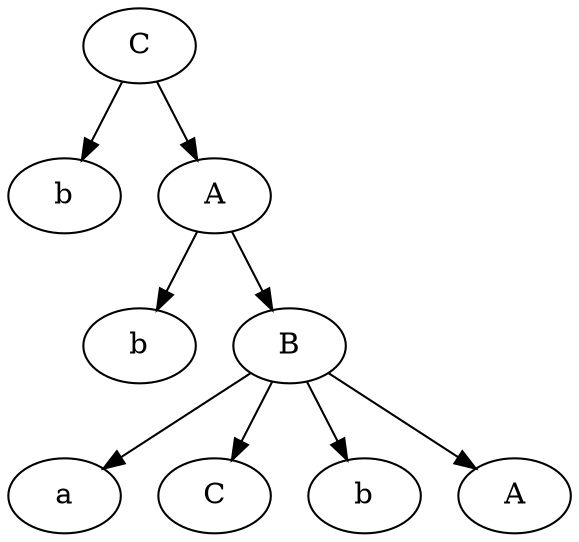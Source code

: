 digraph G {
	0[label="C"]
	1[label="b"]
	8[label="A"]
	2[label="b"]
	7[label="B"]
	3[label="a"]
	4[label="C"]
	5[label="b"]
	6[label="A"]
	7->3
	7->4
	7->5
	7->6
	8->2
	8->7
	0->1
	0->8

}